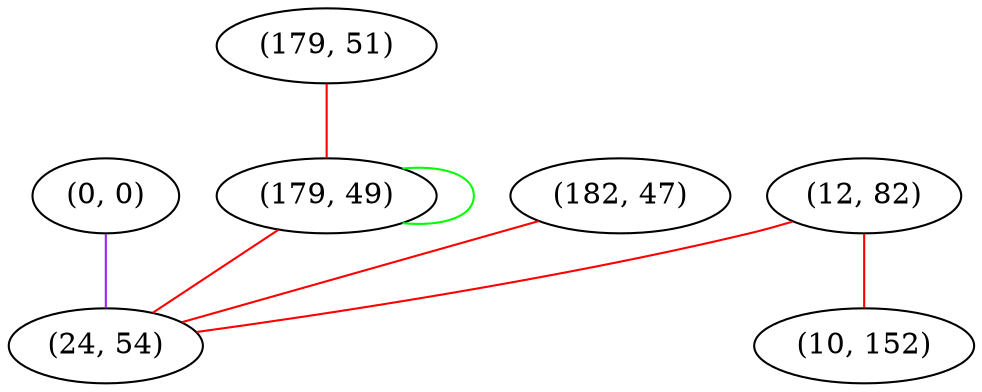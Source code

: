 graph "" {
"(0, 0)";
"(179, 51)";
"(12, 82)";
"(179, 49)";
"(182, 47)";
"(10, 152)";
"(24, 54)";
"(0, 0)" -- "(24, 54)"  [color=purple, key=0, weight=4];
"(179, 51)" -- "(179, 49)"  [color=red, key=0, weight=1];
"(12, 82)" -- "(10, 152)"  [color=red, key=0, weight=1];
"(12, 82)" -- "(24, 54)"  [color=red, key=0, weight=1];
"(179, 49)" -- "(24, 54)"  [color=red, key=0, weight=1];
"(179, 49)" -- "(179, 49)"  [color=green, key=0, weight=2];
"(182, 47)" -- "(24, 54)"  [color=red, key=0, weight=1];
}
